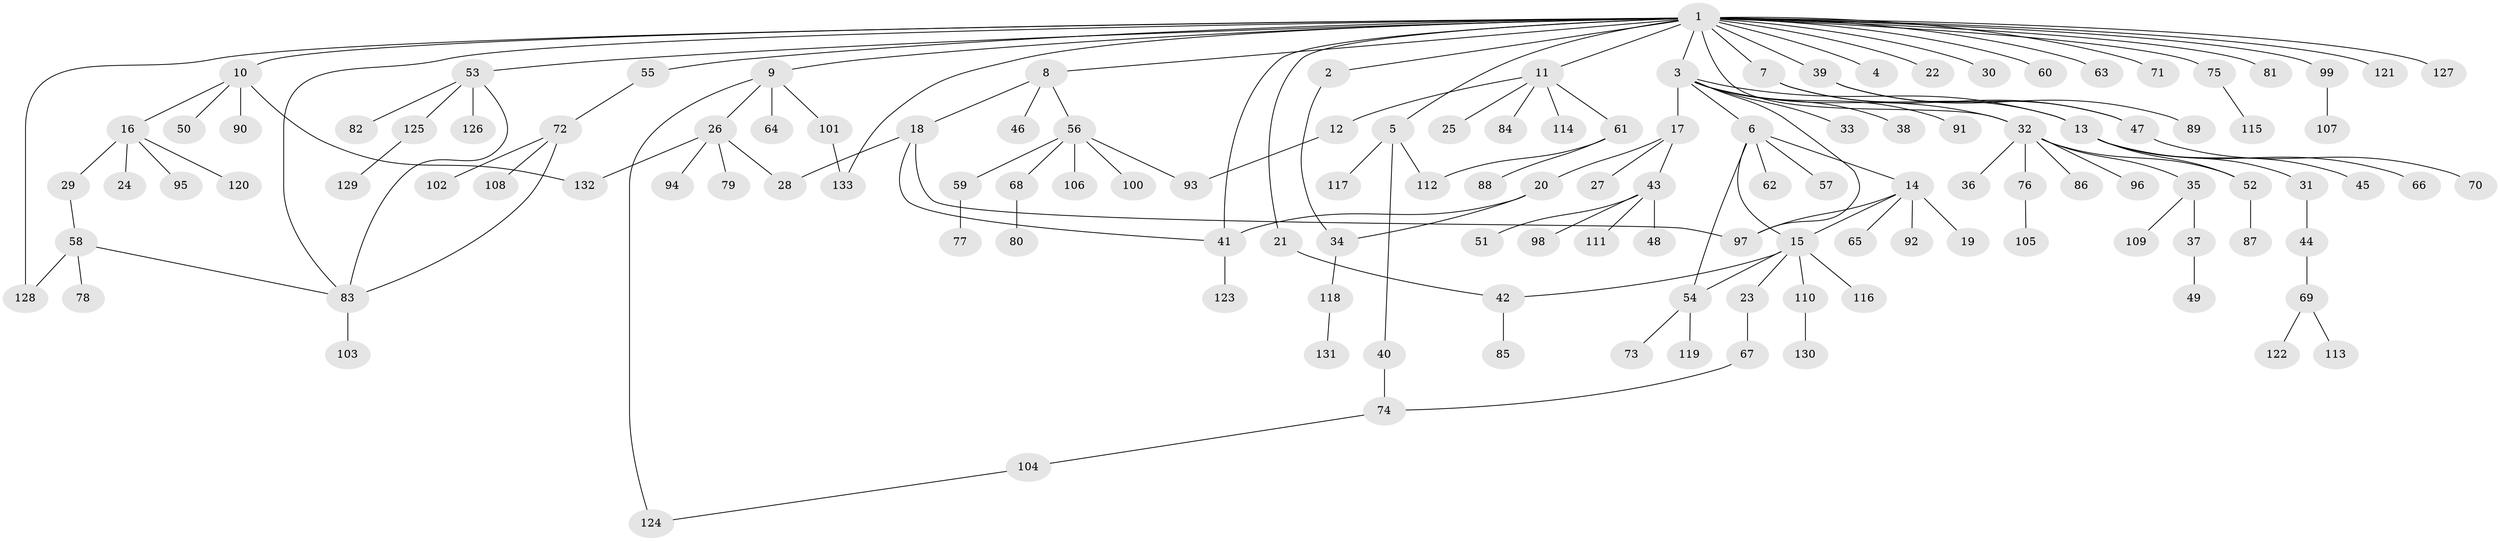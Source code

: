 // Generated by graph-tools (version 1.1) at 2025/49/03/09/25 03:49:59]
// undirected, 133 vertices, 155 edges
graph export_dot {
graph [start="1"]
  node [color=gray90,style=filled];
  1;
  2;
  3;
  4;
  5;
  6;
  7;
  8;
  9;
  10;
  11;
  12;
  13;
  14;
  15;
  16;
  17;
  18;
  19;
  20;
  21;
  22;
  23;
  24;
  25;
  26;
  27;
  28;
  29;
  30;
  31;
  32;
  33;
  34;
  35;
  36;
  37;
  38;
  39;
  40;
  41;
  42;
  43;
  44;
  45;
  46;
  47;
  48;
  49;
  50;
  51;
  52;
  53;
  54;
  55;
  56;
  57;
  58;
  59;
  60;
  61;
  62;
  63;
  64;
  65;
  66;
  67;
  68;
  69;
  70;
  71;
  72;
  73;
  74;
  75;
  76;
  77;
  78;
  79;
  80;
  81;
  82;
  83;
  84;
  85;
  86;
  87;
  88;
  89;
  90;
  91;
  92;
  93;
  94;
  95;
  96;
  97;
  98;
  99;
  100;
  101;
  102;
  103;
  104;
  105;
  106;
  107;
  108;
  109;
  110;
  111;
  112;
  113;
  114;
  115;
  116;
  117;
  118;
  119;
  120;
  121;
  122;
  123;
  124;
  125;
  126;
  127;
  128;
  129;
  130;
  131;
  132;
  133;
  1 -- 2;
  1 -- 3;
  1 -- 4;
  1 -- 5;
  1 -- 7;
  1 -- 8;
  1 -- 9;
  1 -- 10;
  1 -- 11;
  1 -- 21;
  1 -- 22;
  1 -- 30;
  1 -- 32;
  1 -- 39;
  1 -- 41;
  1 -- 53;
  1 -- 55;
  1 -- 60;
  1 -- 63;
  1 -- 71;
  1 -- 75;
  1 -- 81;
  1 -- 83;
  1 -- 99;
  1 -- 121;
  1 -- 127;
  1 -- 128;
  1 -- 133;
  2 -- 34;
  3 -- 6;
  3 -- 13;
  3 -- 17;
  3 -- 32;
  3 -- 33;
  3 -- 38;
  3 -- 91;
  3 -- 97;
  5 -- 40;
  5 -- 112;
  5 -- 117;
  6 -- 14;
  6 -- 15;
  6 -- 54;
  6 -- 57;
  6 -- 62;
  7 -- 13;
  7 -- 47;
  8 -- 18;
  8 -- 46;
  8 -- 56;
  9 -- 26;
  9 -- 64;
  9 -- 101;
  9 -- 124;
  10 -- 16;
  10 -- 50;
  10 -- 90;
  10 -- 132;
  11 -- 12;
  11 -- 25;
  11 -- 61;
  11 -- 84;
  11 -- 114;
  12 -- 93;
  13 -- 31;
  13 -- 45;
  13 -- 52;
  13 -- 66;
  14 -- 15;
  14 -- 19;
  14 -- 65;
  14 -- 92;
  14 -- 97;
  15 -- 23;
  15 -- 42;
  15 -- 54;
  15 -- 110;
  15 -- 116;
  16 -- 24;
  16 -- 29;
  16 -- 95;
  16 -- 120;
  17 -- 20;
  17 -- 27;
  17 -- 43;
  18 -- 28;
  18 -- 41;
  18 -- 97;
  20 -- 34;
  20 -- 41;
  21 -- 42;
  23 -- 67;
  26 -- 28;
  26 -- 79;
  26 -- 94;
  26 -- 132;
  29 -- 58;
  31 -- 44;
  32 -- 35;
  32 -- 36;
  32 -- 52;
  32 -- 76;
  32 -- 86;
  32 -- 96;
  34 -- 118;
  35 -- 37;
  35 -- 109;
  37 -- 49;
  39 -- 47;
  39 -- 89;
  40 -- 74;
  41 -- 123;
  42 -- 85;
  43 -- 48;
  43 -- 51;
  43 -- 98;
  43 -- 111;
  44 -- 69;
  47 -- 70;
  52 -- 87;
  53 -- 82;
  53 -- 83;
  53 -- 125;
  53 -- 126;
  54 -- 73;
  54 -- 119;
  55 -- 72;
  56 -- 59;
  56 -- 68;
  56 -- 93;
  56 -- 100;
  56 -- 106;
  58 -- 78;
  58 -- 83;
  58 -- 128;
  59 -- 77;
  61 -- 88;
  61 -- 112;
  67 -- 74;
  68 -- 80;
  69 -- 113;
  69 -- 122;
  72 -- 83;
  72 -- 102;
  72 -- 108;
  74 -- 104;
  75 -- 115;
  76 -- 105;
  83 -- 103;
  99 -- 107;
  101 -- 133;
  104 -- 124;
  110 -- 130;
  118 -- 131;
  125 -- 129;
}
